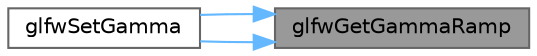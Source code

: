 digraph "glfwGetGammaRamp"
{
 // LATEX_PDF_SIZE
  bgcolor="transparent";
  edge [fontname=Helvetica,fontsize=10,labelfontname=Helvetica,labelfontsize=10];
  node [fontname=Helvetica,fontsize=10,shape=box,height=0.2,width=0.4];
  rankdir="RL";
  Node1 [id="Node000001",label="glfwGetGammaRamp",height=0.2,width=0.4,color="gray40", fillcolor="grey60", style="filled", fontcolor="black",tooltip="Returns the current gamma ramp for the specified monitor."];
  Node1 -> Node2 [id="edge5_Node000001_Node000002",dir="back",color="steelblue1",style="solid",tooltip=" "];
  Node2 [id="Node000002",label="glfwSetGamma",height=0.2,width=0.4,color="grey40", fillcolor="white", style="filled",URL="$group__monitor.html#ga3e4ab484476c935b4cd0bf49a5c429d6",tooltip="Generates a gamma ramp and sets it for the specified monitor."];
  Node1 -> Node2 [id="edge6_Node000001_Node000002",dir="back",color="steelblue1",style="solid",tooltip=" "];
}
